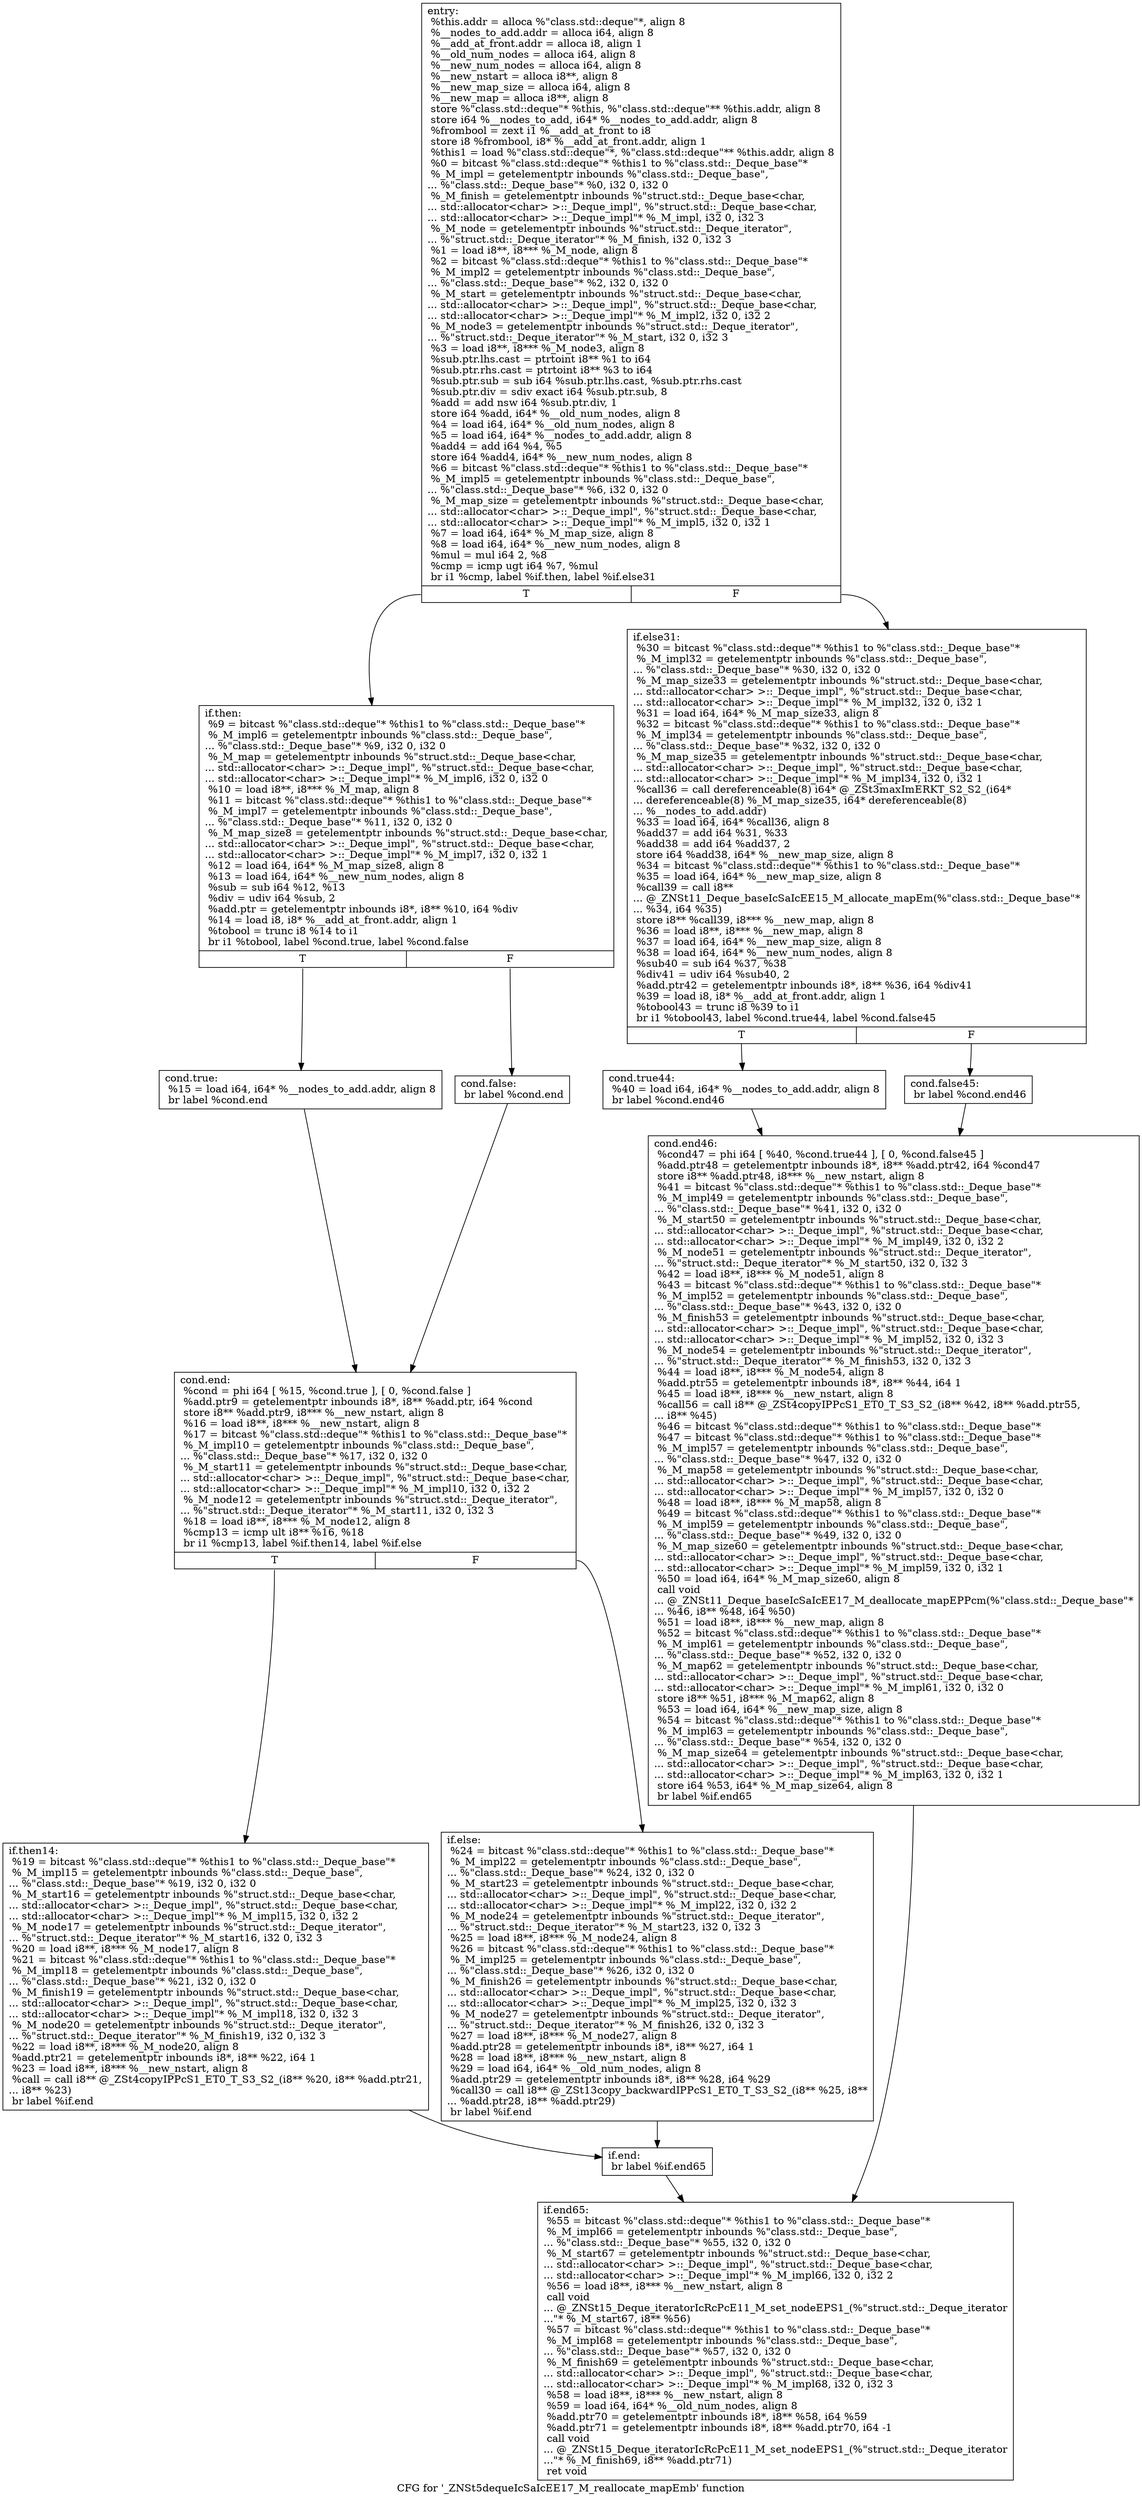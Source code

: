 digraph "CFG for '_ZNSt5dequeIcSaIcEE17_M_reallocate_mapEmb' function" {
	label="CFG for '_ZNSt5dequeIcSaIcEE17_M_reallocate_mapEmb' function";

	Node0x6bae6c0 [shape=record,label="{entry:\l  %this.addr = alloca %\"class.std::deque\"*, align 8\l  %__nodes_to_add.addr = alloca i64, align 8\l  %__add_at_front.addr = alloca i8, align 1\l  %__old_num_nodes = alloca i64, align 8\l  %__new_num_nodes = alloca i64, align 8\l  %__new_nstart = alloca i8**, align 8\l  %__new_map_size = alloca i64, align 8\l  %__new_map = alloca i8**, align 8\l  store %\"class.std::deque\"* %this, %\"class.std::deque\"** %this.addr, align 8\l  store i64 %__nodes_to_add, i64* %__nodes_to_add.addr, align 8\l  %frombool = zext i1 %__add_at_front to i8\l  store i8 %frombool, i8* %__add_at_front.addr, align 1\l  %this1 = load %\"class.std::deque\"*, %\"class.std::deque\"** %this.addr, align 8\l  %0 = bitcast %\"class.std::deque\"* %this1 to %\"class.std::_Deque_base\"*\l  %_M_impl = getelementptr inbounds %\"class.std::_Deque_base\",\l... %\"class.std::_Deque_base\"* %0, i32 0, i32 0\l  %_M_finish = getelementptr inbounds %\"struct.std::_Deque_base\<char,\l... std::allocator\<char\> \>::_Deque_impl\", %\"struct.std::_Deque_base\<char,\l... std::allocator\<char\> \>::_Deque_impl\"* %_M_impl, i32 0, i32 3\l  %_M_node = getelementptr inbounds %\"struct.std::_Deque_iterator\",\l... %\"struct.std::_Deque_iterator\"* %_M_finish, i32 0, i32 3\l  %1 = load i8**, i8*** %_M_node, align 8\l  %2 = bitcast %\"class.std::deque\"* %this1 to %\"class.std::_Deque_base\"*\l  %_M_impl2 = getelementptr inbounds %\"class.std::_Deque_base\",\l... %\"class.std::_Deque_base\"* %2, i32 0, i32 0\l  %_M_start = getelementptr inbounds %\"struct.std::_Deque_base\<char,\l... std::allocator\<char\> \>::_Deque_impl\", %\"struct.std::_Deque_base\<char,\l... std::allocator\<char\> \>::_Deque_impl\"* %_M_impl2, i32 0, i32 2\l  %_M_node3 = getelementptr inbounds %\"struct.std::_Deque_iterator\",\l... %\"struct.std::_Deque_iterator\"* %_M_start, i32 0, i32 3\l  %3 = load i8**, i8*** %_M_node3, align 8\l  %sub.ptr.lhs.cast = ptrtoint i8** %1 to i64\l  %sub.ptr.rhs.cast = ptrtoint i8** %3 to i64\l  %sub.ptr.sub = sub i64 %sub.ptr.lhs.cast, %sub.ptr.rhs.cast\l  %sub.ptr.div = sdiv exact i64 %sub.ptr.sub, 8\l  %add = add nsw i64 %sub.ptr.div, 1\l  store i64 %add, i64* %__old_num_nodes, align 8\l  %4 = load i64, i64* %__old_num_nodes, align 8\l  %5 = load i64, i64* %__nodes_to_add.addr, align 8\l  %add4 = add i64 %4, %5\l  store i64 %add4, i64* %__new_num_nodes, align 8\l  %6 = bitcast %\"class.std::deque\"* %this1 to %\"class.std::_Deque_base\"*\l  %_M_impl5 = getelementptr inbounds %\"class.std::_Deque_base\",\l... %\"class.std::_Deque_base\"* %6, i32 0, i32 0\l  %_M_map_size = getelementptr inbounds %\"struct.std::_Deque_base\<char,\l... std::allocator\<char\> \>::_Deque_impl\", %\"struct.std::_Deque_base\<char,\l... std::allocator\<char\> \>::_Deque_impl\"* %_M_impl5, i32 0, i32 1\l  %7 = load i64, i64* %_M_map_size, align 8\l  %8 = load i64, i64* %__new_num_nodes, align 8\l  %mul = mul i64 2, %8\l  %cmp = icmp ugt i64 %7, %mul\l  br i1 %cmp, label %if.then, label %if.else31\l|{<s0>T|<s1>F}}"];
	Node0x6bae6c0:s0 -> Node0x6baed10;
	Node0x6bae6c0:s1 -> Node0x6bb0010;
	Node0x6baed10 [shape=record,label="{if.then:                                          \l  %9 = bitcast %\"class.std::deque\"* %this1 to %\"class.std::_Deque_base\"*\l  %_M_impl6 = getelementptr inbounds %\"class.std::_Deque_base\",\l... %\"class.std::_Deque_base\"* %9, i32 0, i32 0\l  %_M_map = getelementptr inbounds %\"struct.std::_Deque_base\<char,\l... std::allocator\<char\> \>::_Deque_impl\", %\"struct.std::_Deque_base\<char,\l... std::allocator\<char\> \>::_Deque_impl\"* %_M_impl6, i32 0, i32 0\l  %10 = load i8**, i8*** %_M_map, align 8\l  %11 = bitcast %\"class.std::deque\"* %this1 to %\"class.std::_Deque_base\"*\l  %_M_impl7 = getelementptr inbounds %\"class.std::_Deque_base\",\l... %\"class.std::_Deque_base\"* %11, i32 0, i32 0\l  %_M_map_size8 = getelementptr inbounds %\"struct.std::_Deque_base\<char,\l... std::allocator\<char\> \>::_Deque_impl\", %\"struct.std::_Deque_base\<char,\l... std::allocator\<char\> \>::_Deque_impl\"* %_M_impl7, i32 0, i32 1\l  %12 = load i64, i64* %_M_map_size8, align 8\l  %13 = load i64, i64* %__new_num_nodes, align 8\l  %sub = sub i64 %12, %13\l  %div = udiv i64 %sub, 2\l  %add.ptr = getelementptr inbounds i8*, i8** %10, i64 %div\l  %14 = load i8, i8* %__add_at_front.addr, align 1\l  %tobool = trunc i8 %14 to i1\l  br i1 %tobool, label %cond.true, label %cond.false\l|{<s0>T|<s1>F}}"];
	Node0x6baed10:s0 -> Node0x6bb08d0;
	Node0x6baed10:s1 -> Node0x6bb0980;
	Node0x6bb08d0 [shape=record,label="{cond.true:                                        \l  %15 = load i64, i64* %__nodes_to_add.addr, align 8\l  br label %cond.end\l}"];
	Node0x6bb08d0 -> Node0x6bb0b20;
	Node0x6bb0980 [shape=record,label="{cond.false:                                       \l  br label %cond.end\l}"];
	Node0x6bb0980 -> Node0x6bb0b20;
	Node0x6bb0b20 [shape=record,label="{cond.end:                                         \l  %cond = phi i64 [ %15, %cond.true ], [ 0, %cond.false ]\l  %add.ptr9 = getelementptr inbounds i8*, i8** %add.ptr, i64 %cond\l  store i8** %add.ptr9, i8*** %__new_nstart, align 8\l  %16 = load i8**, i8*** %__new_nstart, align 8\l  %17 = bitcast %\"class.std::deque\"* %this1 to %\"class.std::_Deque_base\"*\l  %_M_impl10 = getelementptr inbounds %\"class.std::_Deque_base\",\l... %\"class.std::_Deque_base\"* %17, i32 0, i32 0\l  %_M_start11 = getelementptr inbounds %\"struct.std::_Deque_base\<char,\l... std::allocator\<char\> \>::_Deque_impl\", %\"struct.std::_Deque_base\<char,\l... std::allocator\<char\> \>::_Deque_impl\"* %_M_impl10, i32 0, i32 2\l  %_M_node12 = getelementptr inbounds %\"struct.std::_Deque_iterator\",\l... %\"struct.std::_Deque_iterator\"* %_M_start11, i32 0, i32 3\l  %18 = load i8**, i8*** %_M_node12, align 8\l  %cmp13 = icmp ult i8** %16, %18\l  br i1 %cmp13, label %if.then14, label %if.else\l|{<s0>T|<s1>F}}"];
	Node0x6bb0b20:s0 -> Node0x6baf770;
	Node0x6bb0b20:s1 -> Node0x6baf850;
	Node0x6baf770 [shape=record,label="{if.then14:                                        \l  %19 = bitcast %\"class.std::deque\"* %this1 to %\"class.std::_Deque_base\"*\l  %_M_impl15 = getelementptr inbounds %\"class.std::_Deque_base\",\l... %\"class.std::_Deque_base\"* %19, i32 0, i32 0\l  %_M_start16 = getelementptr inbounds %\"struct.std::_Deque_base\<char,\l... std::allocator\<char\> \>::_Deque_impl\", %\"struct.std::_Deque_base\<char,\l... std::allocator\<char\> \>::_Deque_impl\"* %_M_impl15, i32 0, i32 2\l  %_M_node17 = getelementptr inbounds %\"struct.std::_Deque_iterator\",\l... %\"struct.std::_Deque_iterator\"* %_M_start16, i32 0, i32 3\l  %20 = load i8**, i8*** %_M_node17, align 8\l  %21 = bitcast %\"class.std::deque\"* %this1 to %\"class.std::_Deque_base\"*\l  %_M_impl18 = getelementptr inbounds %\"class.std::_Deque_base\",\l... %\"class.std::_Deque_base\"* %21, i32 0, i32 0\l  %_M_finish19 = getelementptr inbounds %\"struct.std::_Deque_base\<char,\l... std::allocator\<char\> \>::_Deque_impl\", %\"struct.std::_Deque_base\<char,\l... std::allocator\<char\> \>::_Deque_impl\"* %_M_impl18, i32 0, i32 3\l  %_M_node20 = getelementptr inbounds %\"struct.std::_Deque_iterator\",\l... %\"struct.std::_Deque_iterator\"* %_M_finish19, i32 0, i32 3\l  %22 = load i8**, i8*** %_M_node20, align 8\l  %add.ptr21 = getelementptr inbounds i8*, i8** %22, i64 1\l  %23 = load i8**, i8*** %__new_nstart, align 8\l  %call = call i8** @_ZSt4copyIPPcS1_ET0_T_S3_S2_(i8** %20, i8** %add.ptr21,\l... i8** %23)\l  br label %if.end\l}"];
	Node0x6baf770 -> Node0x6bb2120;
	Node0x6baf850 [shape=record,label="{if.else:                                          \l  %24 = bitcast %\"class.std::deque\"* %this1 to %\"class.std::_Deque_base\"*\l  %_M_impl22 = getelementptr inbounds %\"class.std::_Deque_base\",\l... %\"class.std::_Deque_base\"* %24, i32 0, i32 0\l  %_M_start23 = getelementptr inbounds %\"struct.std::_Deque_base\<char,\l... std::allocator\<char\> \>::_Deque_impl\", %\"struct.std::_Deque_base\<char,\l... std::allocator\<char\> \>::_Deque_impl\"* %_M_impl22, i32 0, i32 2\l  %_M_node24 = getelementptr inbounds %\"struct.std::_Deque_iterator\",\l... %\"struct.std::_Deque_iterator\"* %_M_start23, i32 0, i32 3\l  %25 = load i8**, i8*** %_M_node24, align 8\l  %26 = bitcast %\"class.std::deque\"* %this1 to %\"class.std::_Deque_base\"*\l  %_M_impl25 = getelementptr inbounds %\"class.std::_Deque_base\",\l... %\"class.std::_Deque_base\"* %26, i32 0, i32 0\l  %_M_finish26 = getelementptr inbounds %\"struct.std::_Deque_base\<char,\l... std::allocator\<char\> \>::_Deque_impl\", %\"struct.std::_Deque_base\<char,\l... std::allocator\<char\> \>::_Deque_impl\"* %_M_impl25, i32 0, i32 3\l  %_M_node27 = getelementptr inbounds %\"struct.std::_Deque_iterator\",\l... %\"struct.std::_Deque_iterator\"* %_M_finish26, i32 0, i32 3\l  %27 = load i8**, i8*** %_M_node27, align 8\l  %add.ptr28 = getelementptr inbounds i8*, i8** %27, i64 1\l  %28 = load i8**, i8*** %__new_nstart, align 8\l  %29 = load i64, i64* %__old_num_nodes, align 8\l  %add.ptr29 = getelementptr inbounds i8*, i8** %28, i64 %29\l  %call30 = call i8** @_ZSt13copy_backwardIPPcS1_ET0_T_S3_S2_(i8** %25, i8**\l... %add.ptr28, i8** %add.ptr29)\l  br label %if.end\l}"];
	Node0x6baf850 -> Node0x6bb2120;
	Node0x6bb2120 [shape=record,label="{if.end:                                           \l  br label %if.end65\l}"];
	Node0x6bb2120 -> Node0x6bb2d80;
	Node0x6bb0010 [shape=record,label="{if.else31:                                        \l  %30 = bitcast %\"class.std::deque\"* %this1 to %\"class.std::_Deque_base\"*\l  %_M_impl32 = getelementptr inbounds %\"class.std::_Deque_base\",\l... %\"class.std::_Deque_base\"* %30, i32 0, i32 0\l  %_M_map_size33 = getelementptr inbounds %\"struct.std::_Deque_base\<char,\l... std::allocator\<char\> \>::_Deque_impl\", %\"struct.std::_Deque_base\<char,\l... std::allocator\<char\> \>::_Deque_impl\"* %_M_impl32, i32 0, i32 1\l  %31 = load i64, i64* %_M_map_size33, align 8\l  %32 = bitcast %\"class.std::deque\"* %this1 to %\"class.std::_Deque_base\"*\l  %_M_impl34 = getelementptr inbounds %\"class.std::_Deque_base\",\l... %\"class.std::_Deque_base\"* %32, i32 0, i32 0\l  %_M_map_size35 = getelementptr inbounds %\"struct.std::_Deque_base\<char,\l... std::allocator\<char\> \>::_Deque_impl\", %\"struct.std::_Deque_base\<char,\l... std::allocator\<char\> \>::_Deque_impl\"* %_M_impl34, i32 0, i32 1\l  %call36 = call dereferenceable(8) i64* @_ZSt3maxImERKT_S2_S2_(i64*\l... dereferenceable(8) %_M_map_size35, i64* dereferenceable(8)\l... %__nodes_to_add.addr)\l  %33 = load i64, i64* %call36, align 8\l  %add37 = add i64 %31, %33\l  %add38 = add i64 %add37, 2\l  store i64 %add38, i64* %__new_map_size, align 8\l  %34 = bitcast %\"class.std::deque\"* %this1 to %\"class.std::_Deque_base\"*\l  %35 = load i64, i64* %__new_map_size, align 8\l  %call39 = call i8**\l... @_ZNSt11_Deque_baseIcSaIcEE15_M_allocate_mapEm(%\"class.std::_Deque_base\"*\l... %34, i64 %35)\l  store i8** %call39, i8*** %__new_map, align 8\l  %36 = load i8**, i8*** %__new_map, align 8\l  %37 = load i64, i64* %__new_map_size, align 8\l  %38 = load i64, i64* %__new_num_nodes, align 8\l  %sub40 = sub i64 %37, %38\l  %div41 = udiv i64 %sub40, 2\l  %add.ptr42 = getelementptr inbounds i8*, i8** %36, i64 %div41\l  %39 = load i8, i8* %__add_at_front.addr, align 1\l  %tobool43 = trunc i8 %39 to i1\l  br i1 %tobool43, label %cond.true44, label %cond.false45\l|{<s0>T|<s1>F}}"];
	Node0x6bb0010:s0 -> Node0x6bb3c80;
	Node0x6bb0010:s1 -> Node0x6bb3d60;
	Node0x6bb3c80 [shape=record,label="{cond.true44:                                      \l  %40 = load i64, i64* %__nodes_to_add.addr, align 8\l  br label %cond.end46\l}"];
	Node0x6bb3c80 -> Node0x6bb3f00;
	Node0x6bb3d60 [shape=record,label="{cond.false45:                                     \l  br label %cond.end46\l}"];
	Node0x6bb3d60 -> Node0x6bb3f00;
	Node0x6bb3f00 [shape=record,label="{cond.end46:                                       \l  %cond47 = phi i64 [ %40, %cond.true44 ], [ 0, %cond.false45 ]\l  %add.ptr48 = getelementptr inbounds i8*, i8** %add.ptr42, i64 %cond47\l  store i8** %add.ptr48, i8*** %__new_nstart, align 8\l  %41 = bitcast %\"class.std::deque\"* %this1 to %\"class.std::_Deque_base\"*\l  %_M_impl49 = getelementptr inbounds %\"class.std::_Deque_base\",\l... %\"class.std::_Deque_base\"* %41, i32 0, i32 0\l  %_M_start50 = getelementptr inbounds %\"struct.std::_Deque_base\<char,\l... std::allocator\<char\> \>::_Deque_impl\", %\"struct.std::_Deque_base\<char,\l... std::allocator\<char\> \>::_Deque_impl\"* %_M_impl49, i32 0, i32 2\l  %_M_node51 = getelementptr inbounds %\"struct.std::_Deque_iterator\",\l... %\"struct.std::_Deque_iterator\"* %_M_start50, i32 0, i32 3\l  %42 = load i8**, i8*** %_M_node51, align 8\l  %43 = bitcast %\"class.std::deque\"* %this1 to %\"class.std::_Deque_base\"*\l  %_M_impl52 = getelementptr inbounds %\"class.std::_Deque_base\",\l... %\"class.std::_Deque_base\"* %43, i32 0, i32 0\l  %_M_finish53 = getelementptr inbounds %\"struct.std::_Deque_base\<char,\l... std::allocator\<char\> \>::_Deque_impl\", %\"struct.std::_Deque_base\<char,\l... std::allocator\<char\> \>::_Deque_impl\"* %_M_impl52, i32 0, i32 3\l  %_M_node54 = getelementptr inbounds %\"struct.std::_Deque_iterator\",\l... %\"struct.std::_Deque_iterator\"* %_M_finish53, i32 0, i32 3\l  %44 = load i8**, i8*** %_M_node54, align 8\l  %add.ptr55 = getelementptr inbounds i8*, i8** %44, i64 1\l  %45 = load i8**, i8*** %__new_nstart, align 8\l  %call56 = call i8** @_ZSt4copyIPPcS1_ET0_T_S3_S2_(i8** %42, i8** %add.ptr55,\l... i8** %45)\l  %46 = bitcast %\"class.std::deque\"* %this1 to %\"class.std::_Deque_base\"*\l  %47 = bitcast %\"class.std::deque\"* %this1 to %\"class.std::_Deque_base\"*\l  %_M_impl57 = getelementptr inbounds %\"class.std::_Deque_base\",\l... %\"class.std::_Deque_base\"* %47, i32 0, i32 0\l  %_M_map58 = getelementptr inbounds %\"struct.std::_Deque_base\<char,\l... std::allocator\<char\> \>::_Deque_impl\", %\"struct.std::_Deque_base\<char,\l... std::allocator\<char\> \>::_Deque_impl\"* %_M_impl57, i32 0, i32 0\l  %48 = load i8**, i8*** %_M_map58, align 8\l  %49 = bitcast %\"class.std::deque\"* %this1 to %\"class.std::_Deque_base\"*\l  %_M_impl59 = getelementptr inbounds %\"class.std::_Deque_base\",\l... %\"class.std::_Deque_base\"* %49, i32 0, i32 0\l  %_M_map_size60 = getelementptr inbounds %\"struct.std::_Deque_base\<char,\l... std::allocator\<char\> \>::_Deque_impl\", %\"struct.std::_Deque_base\<char,\l... std::allocator\<char\> \>::_Deque_impl\"* %_M_impl59, i32 0, i32 1\l  %50 = load i64, i64* %_M_map_size60, align 8\l  call void\l... @_ZNSt11_Deque_baseIcSaIcEE17_M_deallocate_mapEPPcm(%\"class.std::_Deque_base\"*\l... %46, i8** %48, i64 %50)\l  %51 = load i8**, i8*** %__new_map, align 8\l  %52 = bitcast %\"class.std::deque\"* %this1 to %\"class.std::_Deque_base\"*\l  %_M_impl61 = getelementptr inbounds %\"class.std::_Deque_base\",\l... %\"class.std::_Deque_base\"* %52, i32 0, i32 0\l  %_M_map62 = getelementptr inbounds %\"struct.std::_Deque_base\<char,\l... std::allocator\<char\> \>::_Deque_impl\", %\"struct.std::_Deque_base\<char,\l... std::allocator\<char\> \>::_Deque_impl\"* %_M_impl61, i32 0, i32 0\l  store i8** %51, i8*** %_M_map62, align 8\l  %53 = load i64, i64* %__new_map_size, align 8\l  %54 = bitcast %\"class.std::deque\"* %this1 to %\"class.std::_Deque_base\"*\l  %_M_impl63 = getelementptr inbounds %\"class.std::_Deque_base\",\l... %\"class.std::_Deque_base\"* %54, i32 0, i32 0\l  %_M_map_size64 = getelementptr inbounds %\"struct.std::_Deque_base\<char,\l... std::allocator\<char\> \>::_Deque_impl\", %\"struct.std::_Deque_base\<char,\l... std::allocator\<char\> \>::_Deque_impl\"* %_M_impl63, i32 0, i32 1\l  store i64 %53, i64* %_M_map_size64, align 8\l  br label %if.end65\l}"];
	Node0x6bb3f00 -> Node0x6bb2d80;
	Node0x6bb2d80 [shape=record,label="{if.end65:                                         \l  %55 = bitcast %\"class.std::deque\"* %this1 to %\"class.std::_Deque_base\"*\l  %_M_impl66 = getelementptr inbounds %\"class.std::_Deque_base\",\l... %\"class.std::_Deque_base\"* %55, i32 0, i32 0\l  %_M_start67 = getelementptr inbounds %\"struct.std::_Deque_base\<char,\l... std::allocator\<char\> \>::_Deque_impl\", %\"struct.std::_Deque_base\<char,\l... std::allocator\<char\> \>::_Deque_impl\"* %_M_impl66, i32 0, i32 2\l  %56 = load i8**, i8*** %__new_nstart, align 8\l  call void\l... @_ZNSt15_Deque_iteratorIcRcPcE11_M_set_nodeEPS1_(%\"struct.std::_Deque_iterator\l...\"* %_M_start67, i8** %56)\l  %57 = bitcast %\"class.std::deque\"* %this1 to %\"class.std::_Deque_base\"*\l  %_M_impl68 = getelementptr inbounds %\"class.std::_Deque_base\",\l... %\"class.std::_Deque_base\"* %57, i32 0, i32 0\l  %_M_finish69 = getelementptr inbounds %\"struct.std::_Deque_base\<char,\l... std::allocator\<char\> \>::_Deque_impl\", %\"struct.std::_Deque_base\<char,\l... std::allocator\<char\> \>::_Deque_impl\"* %_M_impl68, i32 0, i32 3\l  %58 = load i8**, i8*** %__new_nstart, align 8\l  %59 = load i64, i64* %__old_num_nodes, align 8\l  %add.ptr70 = getelementptr inbounds i8*, i8** %58, i64 %59\l  %add.ptr71 = getelementptr inbounds i8*, i8** %add.ptr70, i64 -1\l  call void\l... @_ZNSt15_Deque_iteratorIcRcPcE11_M_set_nodeEPS1_(%\"struct.std::_Deque_iterator\l...\"* %_M_finish69, i8** %add.ptr71)\l  ret void\l}"];
}
